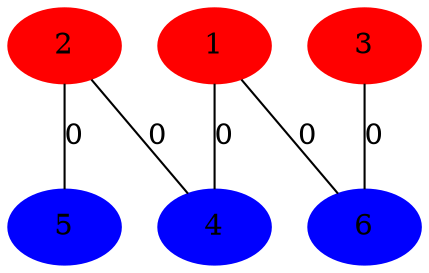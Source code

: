 graph{
1 [color=red,style=filled];
2 [color=red,style=filled];
3 [color=red,style=filled];
4 [color=blue,style=filled];
5 [color=blue,style=filled];
6 [color=blue,style=filled];
1 -- 4 [label=0];
1 -- 6 [label=0];
2 -- 5 [label=0];
3 -- 6 [label=0];
2 -- 4 [label=0];
}